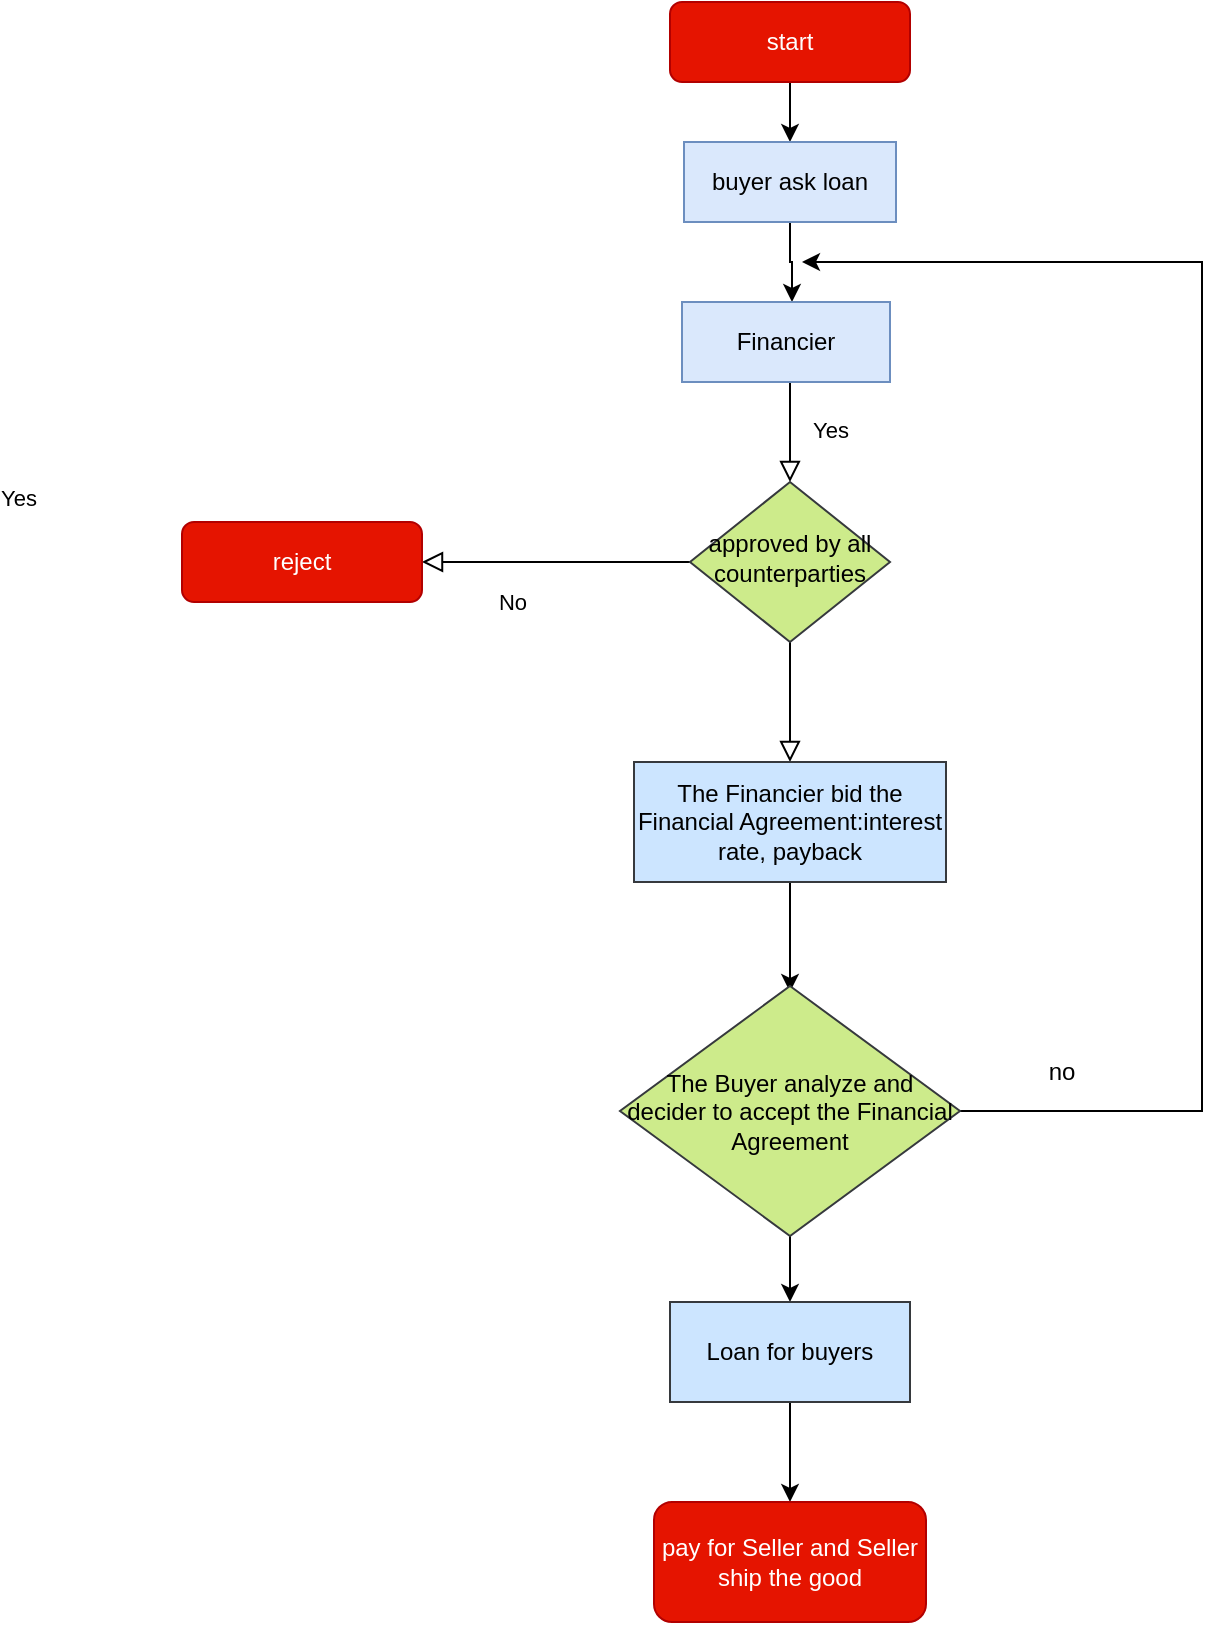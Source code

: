 <mxfile version="20.8.5" type="github">
  <diagram id="C5RBs43oDa-KdzZeNtuy" name="Page-1">
    <mxGraphModel dx="1621" dy="381" grid="1" gridSize="10" guides="1" tooltips="1" connect="1" arrows="1" fold="1" page="1" pageScale="1" pageWidth="827" pageHeight="1169" math="0" shadow="0">
      <root>
        <mxCell id="WIyWlLk6GJQsqaUBKTNV-0" />
        <mxCell id="WIyWlLk6GJQsqaUBKTNV-1" parent="WIyWlLk6GJQsqaUBKTNV-0" />
        <mxCell id="H9Utxd4_BnlN2ec1UVvx-1" value="" style="edgeStyle=orthogonalEdgeStyle;rounded=0;orthogonalLoop=1;jettySize=auto;html=1;" edge="1" parent="WIyWlLk6GJQsqaUBKTNV-1" source="WIyWlLk6GJQsqaUBKTNV-3" target="H9Utxd4_BnlN2ec1UVvx-0">
          <mxGeometry relative="1" as="geometry" />
        </mxCell>
        <mxCell id="WIyWlLk6GJQsqaUBKTNV-3" value="start" style="rounded=1;whiteSpace=wrap;html=1;fontSize=12;glass=0;strokeWidth=1;shadow=0;fillColor=#e51400;fontColor=#ffffff;strokeColor=#B20000;" parent="WIyWlLk6GJQsqaUBKTNV-1" vertex="1">
          <mxGeometry x="294" y="30" width="120" height="40" as="geometry" />
        </mxCell>
        <mxCell id="WIyWlLk6GJQsqaUBKTNV-4" value="Yes" style="rounded=0;html=1;jettySize=auto;orthogonalLoop=1;fontSize=11;endArrow=block;endFill=0;endSize=8;strokeWidth=1;shadow=0;labelBackgroundColor=none;edgeStyle=orthogonalEdgeStyle;exitX=0.5;exitY=1;exitDx=0;exitDy=0;" parent="WIyWlLk6GJQsqaUBKTNV-1" source="H9Utxd4_BnlN2ec1UVvx-2" target="WIyWlLk6GJQsqaUBKTNV-10" edge="1">
          <mxGeometry y="20" relative="1" as="geometry">
            <mxPoint as="offset" />
            <mxPoint x="220" y="250" as="sourcePoint" />
            <Array as="points">
              <mxPoint x="354" y="220" />
            </Array>
          </mxGeometry>
        </mxCell>
        <mxCell id="WIyWlLk6GJQsqaUBKTNV-8" value="No" style="rounded=0;html=1;jettySize=auto;orthogonalLoop=1;fontSize=11;endArrow=block;endFill=0;endSize=8;strokeWidth=1;shadow=0;labelBackgroundColor=none;edgeStyle=orthogonalEdgeStyle;" parent="WIyWlLk6GJQsqaUBKTNV-1" source="WIyWlLk6GJQsqaUBKTNV-10" target="WIyWlLk6GJQsqaUBKTNV-11" edge="1">
          <mxGeometry x="0.333" y="20" relative="1" as="geometry">
            <mxPoint as="offset" />
          </mxGeometry>
        </mxCell>
        <mxCell id="WIyWlLk6GJQsqaUBKTNV-9" value="Yes" style="edgeStyle=orthogonalEdgeStyle;rounded=0;html=1;jettySize=auto;orthogonalLoop=1;fontSize=11;endArrow=block;endFill=0;endSize=8;strokeWidth=1;shadow=0;labelBackgroundColor=none;" parent="WIyWlLk6GJQsqaUBKTNV-1" source="WIyWlLk6GJQsqaUBKTNV-10" edge="1">
          <mxGeometry x="-1" y="-222" relative="1" as="geometry">
            <mxPoint x="-164" y="-72" as="offset" />
            <mxPoint x="354" y="410" as="targetPoint" />
            <Array as="points">
              <mxPoint x="354" y="410" />
            </Array>
          </mxGeometry>
        </mxCell>
        <mxCell id="WIyWlLk6GJQsqaUBKTNV-10" value="approved by all counterparties" style="rhombus;whiteSpace=wrap;html=1;shadow=0;fontFamily=Helvetica;fontSize=12;align=center;strokeWidth=1;spacing=6;spacingTop=-4;fillColor=#cdeb8b;strokeColor=#36393d;" parent="WIyWlLk6GJQsqaUBKTNV-1" vertex="1">
          <mxGeometry x="304" y="270" width="100" height="80" as="geometry" />
        </mxCell>
        <mxCell id="WIyWlLk6GJQsqaUBKTNV-11" value="reject" style="rounded=1;whiteSpace=wrap;html=1;fontSize=12;glass=0;strokeWidth=1;shadow=0;fillColor=#e51400;fontColor=#ffffff;strokeColor=#B20000;" parent="WIyWlLk6GJQsqaUBKTNV-1" vertex="1">
          <mxGeometry x="50" y="290" width="120" height="40" as="geometry" />
        </mxCell>
        <mxCell id="H9Utxd4_BnlN2ec1UVvx-3" value="" style="edgeStyle=orthogonalEdgeStyle;rounded=0;orthogonalLoop=1;jettySize=auto;html=1;" edge="1" parent="WIyWlLk6GJQsqaUBKTNV-1" source="H9Utxd4_BnlN2ec1UVvx-0" target="H9Utxd4_BnlN2ec1UVvx-2">
          <mxGeometry relative="1" as="geometry">
            <Array as="points">
              <mxPoint x="354" y="160" />
              <mxPoint x="355" y="160" />
            </Array>
          </mxGeometry>
        </mxCell>
        <mxCell id="H9Utxd4_BnlN2ec1UVvx-0" value="buyer ask loan" style="rounded=0;whiteSpace=wrap;html=1;fillColor=#dae8fc;strokeColor=#6c8ebf;" vertex="1" parent="WIyWlLk6GJQsqaUBKTNV-1">
          <mxGeometry x="301" y="100" width="106" height="40" as="geometry" />
        </mxCell>
        <mxCell id="H9Utxd4_BnlN2ec1UVvx-2" value="Financier" style="whiteSpace=wrap;html=1;fillColor=#dae8fc;strokeColor=#6c8ebf;rounded=0;" vertex="1" parent="WIyWlLk6GJQsqaUBKTNV-1">
          <mxGeometry x="300" y="180" width="104" height="40" as="geometry" />
        </mxCell>
        <mxCell id="H9Utxd4_BnlN2ec1UVvx-8" value="" style="edgeStyle=orthogonalEdgeStyle;rounded=0;orthogonalLoop=1;jettySize=auto;html=1;" edge="1" parent="WIyWlLk6GJQsqaUBKTNV-1" source="H9Utxd4_BnlN2ec1UVvx-6">
          <mxGeometry relative="1" as="geometry">
            <mxPoint x="354" y="525" as="targetPoint" />
          </mxGeometry>
        </mxCell>
        <mxCell id="H9Utxd4_BnlN2ec1UVvx-6" value="The Financier bid&amp;nbsp;the Financial Agreement:interest rate, payback" style="rounded=0;whiteSpace=wrap;html=1;fillColor=#cce5ff;strokeColor=#36393d;" vertex="1" parent="WIyWlLk6GJQsqaUBKTNV-1">
          <mxGeometry x="276" y="410" width="156" height="60" as="geometry" />
        </mxCell>
        <mxCell id="H9Utxd4_BnlN2ec1UVvx-12" value="" style="edgeStyle=orthogonalEdgeStyle;rounded=0;orthogonalLoop=1;jettySize=auto;html=1;" edge="1" parent="WIyWlLk6GJQsqaUBKTNV-1" source="H9Utxd4_BnlN2ec1UVvx-10">
          <mxGeometry relative="1" as="geometry">
            <mxPoint x="360" y="160" as="targetPoint" />
            <Array as="points">
              <mxPoint x="560" y="585" />
              <mxPoint x="560" y="160" />
              <mxPoint x="440" y="160" />
            </Array>
          </mxGeometry>
        </mxCell>
        <mxCell id="H9Utxd4_BnlN2ec1UVvx-15" value="" style="edgeStyle=orthogonalEdgeStyle;rounded=0;orthogonalLoop=1;jettySize=auto;html=1;" edge="1" parent="WIyWlLk6GJQsqaUBKTNV-1" source="H9Utxd4_BnlN2ec1UVvx-10" target="H9Utxd4_BnlN2ec1UVvx-17">
          <mxGeometry relative="1" as="geometry">
            <mxPoint x="354" y="710" as="targetPoint" />
          </mxGeometry>
        </mxCell>
        <mxCell id="H9Utxd4_BnlN2ec1UVvx-10" value="The Buyer analyze and &lt;br&gt;decider to accept the Financial Agreement" style="rhombus;whiteSpace=wrap;html=1;fillColor=#cdeb8b;strokeColor=#36393d;" vertex="1" parent="WIyWlLk6GJQsqaUBKTNV-1">
          <mxGeometry x="269" y="522" width="170" height="125" as="geometry" />
        </mxCell>
        <mxCell id="H9Utxd4_BnlN2ec1UVvx-13" value="no&lt;br&gt;" style="text;html=1;strokeColor=none;fillColor=none;align=center;verticalAlign=middle;whiteSpace=wrap;rounded=0;" vertex="1" parent="WIyWlLk6GJQsqaUBKTNV-1">
          <mxGeometry x="460" y="550" width="60" height="30" as="geometry" />
        </mxCell>
        <mxCell id="H9Utxd4_BnlN2ec1UVvx-16" value="yes&lt;br&gt;" style="text;html=1;strokeColor=none;fillColor=none;align=center;verticalAlign=middle;whiteSpace=wrap;rounded=0;" vertex="1" parent="WIyWlLk6GJQsqaUBKTNV-1">
          <mxGeometry x="347" y="670" width="60" height="30" as="geometry" />
        </mxCell>
        <mxCell id="H9Utxd4_BnlN2ec1UVvx-20" value="" style="edgeStyle=orthogonalEdgeStyle;rounded=0;orthogonalLoop=1;jettySize=auto;html=1;" edge="1" parent="WIyWlLk6GJQsqaUBKTNV-1" source="H9Utxd4_BnlN2ec1UVvx-17" target="H9Utxd4_BnlN2ec1UVvx-19">
          <mxGeometry relative="1" as="geometry" />
        </mxCell>
        <mxCell id="H9Utxd4_BnlN2ec1UVvx-17" value="Loan for buyers" style="rounded=0;whiteSpace=wrap;html=1;fillColor=#cce5ff;strokeColor=#36393d;" vertex="1" parent="WIyWlLk6GJQsqaUBKTNV-1">
          <mxGeometry x="294" y="680" width="120" height="50" as="geometry" />
        </mxCell>
        <mxCell id="H9Utxd4_BnlN2ec1UVvx-19" value="pay for Seller and Seller ship the good&lt;br&gt;" style="rounded=1;whiteSpace=wrap;html=1;fillColor=#e51400;fontColor=#ffffff;strokeColor=#B20000;" vertex="1" parent="WIyWlLk6GJQsqaUBKTNV-1">
          <mxGeometry x="286" y="780" width="136" height="60" as="geometry" />
        </mxCell>
      </root>
    </mxGraphModel>
  </diagram>
</mxfile>
